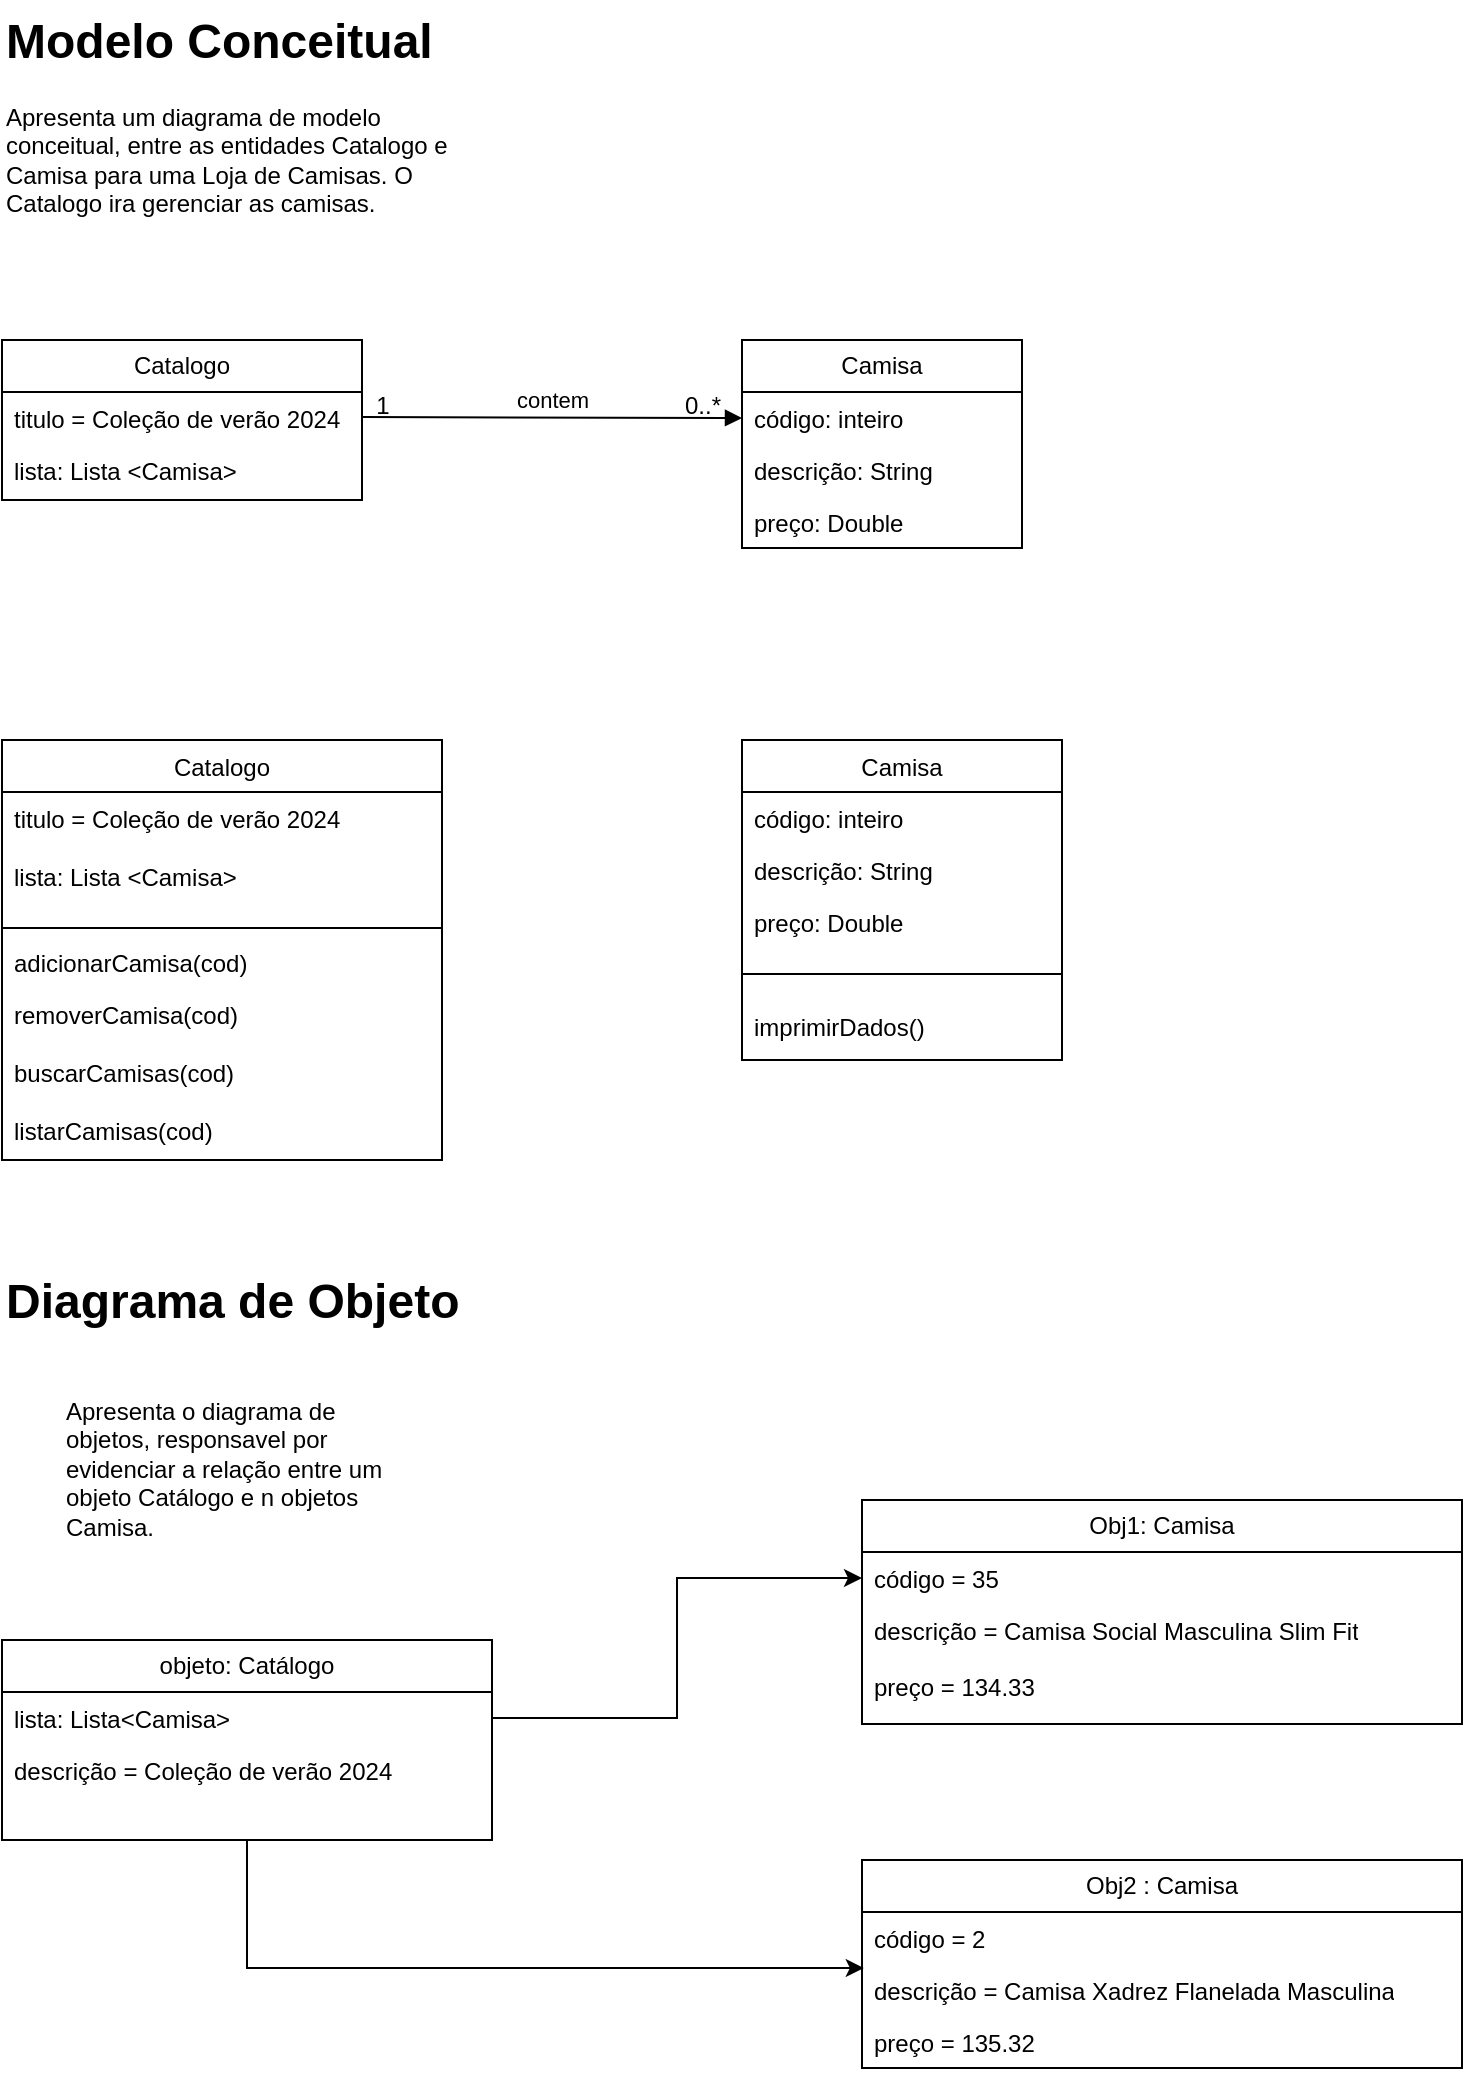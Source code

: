 <mxfile version="25.0.3">
  <diagram name="Page-1" id="wk1OnOFFjaluEUJC9X9Q">
    <mxGraphModel dx="954" dy="642" grid="1" gridSize="10" guides="1" tooltips="1" connect="1" arrows="1" fold="1" page="1" pageScale="1" pageWidth="850" pageHeight="1100" math="0" shadow="0">
      <root>
        <mxCell id="0" />
        <mxCell id="1" parent="0" />
        <mxCell id="uSrZq4wIR-Jv1qGDPfdp-1" value="&lt;div&gt;Camisa&lt;/div&gt;" style="swimlane;fontStyle=0;childLayout=stackLayout;horizontal=1;startSize=26;fillColor=none;horizontalStack=0;resizeParent=1;resizeParentMax=0;resizeLast=0;collapsible=1;marginBottom=0;whiteSpace=wrap;html=1;" vertex="1" parent="1">
          <mxGeometry x="460" y="180" width="140" height="104" as="geometry">
            <mxRectangle x="280" y="80" width="80" height="30" as="alternateBounds" />
          </mxGeometry>
        </mxCell>
        <mxCell id="uSrZq4wIR-Jv1qGDPfdp-2" value="&lt;div&gt;código: inteiro&lt;/div&gt;" style="text;strokeColor=none;fillColor=none;align=left;verticalAlign=top;spacingLeft=4;spacingRight=4;overflow=hidden;rotatable=0;points=[[0,0.5],[1,0.5]];portConstraint=eastwest;whiteSpace=wrap;html=1;" vertex="1" parent="uSrZq4wIR-Jv1qGDPfdp-1">
          <mxGeometry y="26" width="140" height="26" as="geometry" />
        </mxCell>
        <mxCell id="uSrZq4wIR-Jv1qGDPfdp-3" value="descrição: String" style="text;strokeColor=none;fillColor=none;align=left;verticalAlign=top;spacingLeft=4;spacingRight=4;overflow=hidden;rotatable=0;points=[[0,0.5],[1,0.5]];portConstraint=eastwest;whiteSpace=wrap;html=1;" vertex="1" parent="uSrZq4wIR-Jv1qGDPfdp-1">
          <mxGeometry y="52" width="140" height="26" as="geometry" />
        </mxCell>
        <mxCell id="uSrZq4wIR-Jv1qGDPfdp-4" value="preço: Double" style="text;strokeColor=none;fillColor=none;align=left;verticalAlign=top;spacingLeft=4;spacingRight=4;overflow=hidden;rotatable=0;points=[[0,0.5],[1,0.5]];portConstraint=eastwest;whiteSpace=wrap;html=1;" vertex="1" parent="uSrZq4wIR-Jv1qGDPfdp-1">
          <mxGeometry y="78" width="140" height="26" as="geometry" />
        </mxCell>
        <mxCell id="uSrZq4wIR-Jv1qGDPfdp-5" value="Obj1: Camisa" style="swimlane;fontStyle=0;childLayout=stackLayout;horizontal=1;startSize=26;fillColor=none;horizontalStack=0;resizeParent=1;resizeParentMax=0;resizeLast=0;collapsible=1;marginBottom=0;whiteSpace=wrap;html=1;" vertex="1" parent="1">
          <mxGeometry x="520" y="760" width="300" height="112" as="geometry" />
        </mxCell>
        <mxCell id="uSrZq4wIR-Jv1qGDPfdp-6" value="código = 35" style="text;strokeColor=none;fillColor=none;align=left;verticalAlign=top;spacingLeft=4;spacingRight=4;overflow=hidden;rotatable=0;points=[[0,0.5],[1,0.5]];portConstraint=eastwest;whiteSpace=wrap;html=1;" vertex="1" parent="uSrZq4wIR-Jv1qGDPfdp-5">
          <mxGeometry y="26" width="300" height="26" as="geometry" />
        </mxCell>
        <mxCell id="uSrZq4wIR-Jv1qGDPfdp-7" value="descrição = Camisa Social Masculina Slim Fit" style="text;strokeColor=none;fillColor=none;align=left;verticalAlign=top;spacingLeft=4;spacingRight=4;overflow=hidden;rotatable=0;points=[[0,0.5],[1,0.5]];portConstraint=eastwest;whiteSpace=wrap;html=1;" vertex="1" parent="uSrZq4wIR-Jv1qGDPfdp-5">
          <mxGeometry y="52" width="300" height="28" as="geometry" />
        </mxCell>
        <mxCell id="uSrZq4wIR-Jv1qGDPfdp-8" value="preço = 134.33" style="text;strokeColor=none;fillColor=none;align=left;verticalAlign=top;spacingLeft=4;spacingRight=4;overflow=hidden;rotatable=0;points=[[0,0.5],[1,0.5]];portConstraint=eastwest;whiteSpace=wrap;html=1;" vertex="1" parent="uSrZq4wIR-Jv1qGDPfdp-5">
          <mxGeometry y="80" width="300" height="32" as="geometry" />
        </mxCell>
        <mxCell id="uSrZq4wIR-Jv1qGDPfdp-9" value="Obj2 : Camisa" style="swimlane;fontStyle=0;childLayout=stackLayout;horizontal=1;startSize=26;fillColor=none;horizontalStack=0;resizeParent=1;resizeParentMax=0;resizeLast=0;collapsible=1;marginBottom=0;whiteSpace=wrap;html=1;" vertex="1" parent="1">
          <mxGeometry x="520" y="940" width="300" height="104" as="geometry" />
        </mxCell>
        <mxCell id="uSrZq4wIR-Jv1qGDPfdp-10" value="código = 2" style="text;strokeColor=none;fillColor=none;align=left;verticalAlign=top;spacingLeft=4;spacingRight=4;overflow=hidden;rotatable=0;points=[[0,0.5],[1,0.5]];portConstraint=eastwest;whiteSpace=wrap;html=1;" vertex="1" parent="uSrZq4wIR-Jv1qGDPfdp-9">
          <mxGeometry y="26" width="300" height="26" as="geometry" />
        </mxCell>
        <mxCell id="uSrZq4wIR-Jv1qGDPfdp-11" value="descrição = Camisa Xadrez Flanelada Masculina" style="text;strokeColor=none;fillColor=none;align=left;verticalAlign=top;spacingLeft=4;spacingRight=4;overflow=hidden;rotatable=0;points=[[0,0.5],[1,0.5]];portConstraint=eastwest;whiteSpace=wrap;html=1;" vertex="1" parent="uSrZq4wIR-Jv1qGDPfdp-9">
          <mxGeometry y="52" width="300" height="26" as="geometry" />
        </mxCell>
        <mxCell id="uSrZq4wIR-Jv1qGDPfdp-12" value="preço = 135.32" style="text;strokeColor=none;fillColor=none;align=left;verticalAlign=top;spacingLeft=4;spacingRight=4;overflow=hidden;rotatable=0;points=[[0,0.5],[1,0.5]];portConstraint=eastwest;whiteSpace=wrap;html=1;" vertex="1" parent="uSrZq4wIR-Jv1qGDPfdp-9">
          <mxGeometry y="78" width="300" height="26" as="geometry" />
        </mxCell>
        <mxCell id="uSrZq4wIR-Jv1qGDPfdp-13" value="Catalogo" style="swimlane;fontStyle=0;childLayout=stackLayout;horizontal=1;startSize=26;fillColor=none;horizontalStack=0;resizeParent=1;resizeParentMax=0;resizeLast=0;collapsible=1;marginBottom=0;whiteSpace=wrap;html=1;" vertex="1" parent="1">
          <mxGeometry x="90" y="180" width="180" height="80" as="geometry" />
        </mxCell>
        <mxCell id="uSrZq4wIR-Jv1qGDPfdp-14" value="&lt;div&gt;titulo = Coleção de verão 2024&lt;/div&gt;" style="text;strokeColor=none;fillColor=none;align=left;verticalAlign=top;spacingLeft=4;spacingRight=4;overflow=hidden;rotatable=0;points=[[0,0.5],[1,0.5]];portConstraint=eastwest;whiteSpace=wrap;html=1;" vertex="1" parent="uSrZq4wIR-Jv1qGDPfdp-13">
          <mxGeometry y="26" width="180" height="26" as="geometry" />
        </mxCell>
        <mxCell id="uSrZq4wIR-Jv1qGDPfdp-15" value="lista: Lista &amp;lt;Camisa&amp;gt;" style="text;strokeColor=none;fillColor=none;align=left;verticalAlign=top;spacingLeft=4;spacingRight=4;overflow=hidden;rotatable=0;points=[[0,0.5],[1,0.5]];portConstraint=eastwest;whiteSpace=wrap;html=1;" vertex="1" parent="uSrZq4wIR-Jv1qGDPfdp-13">
          <mxGeometry y="52" width="180" height="28" as="geometry" />
        </mxCell>
        <mxCell id="uSrZq4wIR-Jv1qGDPfdp-16" value="contem" style="html=1;verticalAlign=bottom;endArrow=block;curved=0;rounded=0;entryX=0;entryY=0.5;entryDx=0;entryDy=0;" edge="1" parent="1" target="uSrZq4wIR-Jv1qGDPfdp-2">
          <mxGeometry width="80" relative="1" as="geometry">
            <mxPoint x="270" y="218.5" as="sourcePoint" />
            <mxPoint x="360" y="219" as="targetPoint" />
          </mxGeometry>
        </mxCell>
        <mxCell id="uSrZq4wIR-Jv1qGDPfdp-17" value="1" style="text;html=1;align=center;verticalAlign=middle;resizable=0;points=[];autosize=1;strokeColor=none;fillColor=none;" vertex="1" parent="1">
          <mxGeometry x="265" y="198" width="30" height="30" as="geometry" />
        </mxCell>
        <mxCell id="uSrZq4wIR-Jv1qGDPfdp-18" value="0..*" style="text;html=1;align=center;verticalAlign=middle;resizable=0;points=[];autosize=1;strokeColor=none;fillColor=none;" vertex="1" parent="1">
          <mxGeometry x="420" y="198" width="40" height="30" as="geometry" />
        </mxCell>
        <mxCell id="uSrZq4wIR-Jv1qGDPfdp-19" value="&lt;h1 style=&quot;margin-top: 0px;&quot;&gt;Modelo Conceitual&lt;br&gt;&lt;/h1&gt;&lt;p&gt;Apresenta um diagrama de modelo conceitual, entre as entidades Catalogo e Camisa para uma Loja de Camisas. O Catalogo ira gerenciar as camisas.&lt;br&gt;&lt;/p&gt;" style="text;html=1;whiteSpace=wrap;overflow=hidden;rounded=0;" vertex="1" parent="1">
          <mxGeometry x="90" y="10" width="240" height="120" as="geometry" />
        </mxCell>
        <mxCell id="uSrZq4wIR-Jv1qGDPfdp-20" value="objeto: Catálogo" style="swimlane;fontStyle=0;childLayout=stackLayout;horizontal=1;startSize=26;fillColor=none;horizontalStack=0;resizeParent=1;resizeParentMax=0;resizeLast=0;collapsible=1;marginBottom=0;whiteSpace=wrap;html=1;" vertex="1" parent="1">
          <mxGeometry x="90" y="830" width="245" height="100" as="geometry" />
        </mxCell>
        <mxCell id="uSrZq4wIR-Jv1qGDPfdp-21" value="lista: Lista&amp;lt;Camisa&amp;gt;" style="text;strokeColor=none;fillColor=none;align=left;verticalAlign=top;spacingLeft=4;spacingRight=4;overflow=hidden;rotatable=0;points=[[0,0.5],[1,0.5]];portConstraint=eastwest;whiteSpace=wrap;html=1;" vertex="1" parent="uSrZq4wIR-Jv1qGDPfdp-20">
          <mxGeometry y="26" width="245" height="26" as="geometry" />
        </mxCell>
        <mxCell id="uSrZq4wIR-Jv1qGDPfdp-22" value="descrição = Coleção de verão 2024" style="text;strokeColor=none;fillColor=none;align=left;verticalAlign=top;spacingLeft=4;spacingRight=4;overflow=hidden;rotatable=0;points=[[0,0.5],[1,0.5]];portConstraint=eastwest;whiteSpace=wrap;html=1;" vertex="1" parent="uSrZq4wIR-Jv1qGDPfdp-20">
          <mxGeometry y="52" width="245" height="48" as="geometry" />
        </mxCell>
        <mxCell id="uSrZq4wIR-Jv1qGDPfdp-23" style="edgeStyle=orthogonalEdgeStyle;rounded=0;orthogonalLoop=1;jettySize=auto;html=1;entryX=0;entryY=0.5;entryDx=0;entryDy=0;" edge="1" parent="1" source="uSrZq4wIR-Jv1qGDPfdp-21" target="uSrZq4wIR-Jv1qGDPfdp-6">
          <mxGeometry relative="1" as="geometry" />
        </mxCell>
        <mxCell id="uSrZq4wIR-Jv1qGDPfdp-24" style="edgeStyle=orthogonalEdgeStyle;rounded=0;orthogonalLoop=1;jettySize=auto;html=1;entryX=0.003;entryY=0.077;entryDx=0;entryDy=0;entryPerimeter=0;" edge="1" parent="1" source="uSrZq4wIR-Jv1qGDPfdp-20" target="uSrZq4wIR-Jv1qGDPfdp-11">
          <mxGeometry relative="1" as="geometry" />
        </mxCell>
        <mxCell id="uSrZq4wIR-Jv1qGDPfdp-25" value="&lt;h1 style=&quot;margin-top: 0px;&quot;&gt;Diagrama de Objeto&lt;br&gt;&lt;/h1&gt;" style="text;html=1;whiteSpace=wrap;overflow=hidden;rounded=0;" vertex="1" parent="1">
          <mxGeometry x="90" y="640" width="275" height="60" as="geometry" />
        </mxCell>
        <mxCell id="uSrZq4wIR-Jv1qGDPfdp-26" value="&lt;span style=&quot;font-weight: normal;&quot;&gt;Catalogo&lt;/span&gt;" style="swimlane;fontStyle=1;align=center;verticalAlign=top;childLayout=stackLayout;horizontal=1;startSize=26;horizontalStack=0;resizeParent=1;resizeParentMax=0;resizeLast=0;collapsible=1;marginBottom=0;whiteSpace=wrap;html=1;" vertex="1" parent="1">
          <mxGeometry x="90" y="380" width="220" height="210" as="geometry" />
        </mxCell>
        <mxCell id="uSrZq4wIR-Jv1qGDPfdp-27" value="&lt;div&gt;titulo = Coleção de verão 2024&lt;/div&gt;&lt;div&gt;&lt;br&gt;&lt;/div&gt;&lt;div&gt;lista: Lista &amp;lt;Camisa&amp;gt;&lt;/div&gt;" style="text;strokeColor=none;fillColor=none;align=left;verticalAlign=top;spacingLeft=4;spacingRight=4;overflow=hidden;rotatable=0;points=[[0,0.5],[1,0.5]];portConstraint=eastwest;whiteSpace=wrap;html=1;" vertex="1" parent="uSrZq4wIR-Jv1qGDPfdp-26">
          <mxGeometry y="26" width="220" height="64" as="geometry" />
        </mxCell>
        <mxCell id="uSrZq4wIR-Jv1qGDPfdp-28" value="" style="line;strokeWidth=1;fillColor=none;align=left;verticalAlign=middle;spacingTop=-1;spacingLeft=3;spacingRight=3;rotatable=0;labelPosition=right;points=[];portConstraint=eastwest;strokeColor=inherit;" vertex="1" parent="uSrZq4wIR-Jv1qGDPfdp-26">
          <mxGeometry y="90" width="220" height="8" as="geometry" />
        </mxCell>
        <mxCell id="uSrZq4wIR-Jv1qGDPfdp-29" value="adicionarCamisa(cod)" style="text;strokeColor=none;fillColor=none;align=left;verticalAlign=top;spacingLeft=4;spacingRight=4;overflow=hidden;rotatable=0;points=[[0,0.5],[1,0.5]];portConstraint=eastwest;whiteSpace=wrap;html=1;" vertex="1" parent="uSrZq4wIR-Jv1qGDPfdp-26">
          <mxGeometry y="98" width="220" height="26" as="geometry" />
        </mxCell>
        <mxCell id="uSrZq4wIR-Jv1qGDPfdp-30" value="&lt;div&gt;removerCamisa(cod)&lt;/div&gt;&lt;div&gt;&lt;br&gt;&lt;/div&gt;&lt;div&gt;buscarCamisas(cod)&lt;/div&gt;&lt;div&gt;&lt;br&gt;&lt;/div&gt;&lt;div&gt;listarCamisas(cod)&lt;br&gt;&lt;/div&gt;" style="text;strokeColor=none;fillColor=none;align=left;verticalAlign=top;spacingLeft=4;spacingRight=4;overflow=hidden;rotatable=0;points=[[0,0.5],[1,0.5]];portConstraint=eastwest;whiteSpace=wrap;html=1;" vertex="1" parent="uSrZq4wIR-Jv1qGDPfdp-26">
          <mxGeometry y="124" width="220" height="86" as="geometry" />
        </mxCell>
        <mxCell id="uSrZq4wIR-Jv1qGDPfdp-31" value="&lt;span style=&quot;font-weight: normal;&quot;&gt;Camisa&lt;/span&gt;" style="swimlane;fontStyle=1;align=center;verticalAlign=top;childLayout=stackLayout;horizontal=1;startSize=26;horizontalStack=0;resizeParent=1;resizeParentMax=0;resizeLast=0;collapsible=1;marginBottom=0;whiteSpace=wrap;html=1;" vertex="1" parent="1">
          <mxGeometry x="460" y="380" width="160" height="160" as="geometry" />
        </mxCell>
        <mxCell id="uSrZq4wIR-Jv1qGDPfdp-32" value="&lt;div&gt;código: inteiro&lt;/div&gt;" style="text;strokeColor=none;fillColor=none;align=left;verticalAlign=top;spacingLeft=4;spacingRight=4;overflow=hidden;rotatable=0;points=[[0,0.5],[1,0.5]];portConstraint=eastwest;whiteSpace=wrap;html=1;" vertex="1" parent="uSrZq4wIR-Jv1qGDPfdp-31">
          <mxGeometry y="26" width="160" height="26" as="geometry" />
        </mxCell>
        <mxCell id="uSrZq4wIR-Jv1qGDPfdp-33" value="descrição: String" style="text;strokeColor=none;fillColor=none;align=left;verticalAlign=top;spacingLeft=4;spacingRight=4;overflow=hidden;rotatable=0;points=[[0,0.5],[1,0.5]];portConstraint=eastwest;whiteSpace=wrap;html=1;" vertex="1" parent="uSrZq4wIR-Jv1qGDPfdp-31">
          <mxGeometry y="52" width="160" height="26" as="geometry" />
        </mxCell>
        <mxCell id="uSrZq4wIR-Jv1qGDPfdp-34" value="preço: Double" style="text;strokeColor=none;fillColor=none;align=left;verticalAlign=top;spacingLeft=4;spacingRight=4;overflow=hidden;rotatable=0;points=[[0,0.5],[1,0.5]];portConstraint=eastwest;whiteSpace=wrap;html=1;" vertex="1" parent="uSrZq4wIR-Jv1qGDPfdp-31">
          <mxGeometry y="78" width="160" height="26" as="geometry" />
        </mxCell>
        <mxCell id="uSrZq4wIR-Jv1qGDPfdp-35" value="" style="line;strokeWidth=1;fillColor=none;align=left;verticalAlign=middle;spacingTop=-1;spacingLeft=3;spacingRight=3;rotatable=0;labelPosition=right;points=[];portConstraint=eastwest;strokeColor=inherit;" vertex="1" parent="uSrZq4wIR-Jv1qGDPfdp-31">
          <mxGeometry y="104" width="160" height="26" as="geometry" />
        </mxCell>
        <mxCell id="uSrZq4wIR-Jv1qGDPfdp-36" value="imprimirDados()" style="text;strokeColor=none;fillColor=none;align=left;verticalAlign=top;spacingLeft=4;spacingRight=4;overflow=hidden;rotatable=0;points=[[0,0.5],[1,0.5]];portConstraint=eastwest;whiteSpace=wrap;html=1;" vertex="1" parent="uSrZq4wIR-Jv1qGDPfdp-31">
          <mxGeometry y="130" width="160" height="30" as="geometry" />
        </mxCell>
        <mxCell id="uSrZq4wIR-Jv1qGDPfdp-37" value="&lt;p&gt;Apresenta o diagrama de objetos, responsavel por evidenciar a relação entre um objeto Catálogo e n objetos Camisa.&lt;/p&gt;" style="text;html=1;whiteSpace=wrap;overflow=hidden;rounded=0;" vertex="1" parent="1">
          <mxGeometry x="120" y="690" width="180" height="120" as="geometry" />
        </mxCell>
      </root>
    </mxGraphModel>
  </diagram>
</mxfile>

